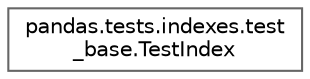 digraph "Graphical Class Hierarchy"
{
 // LATEX_PDF_SIZE
  bgcolor="transparent";
  edge [fontname=Helvetica,fontsize=10,labelfontname=Helvetica,labelfontsize=10];
  node [fontname=Helvetica,fontsize=10,shape=box,height=0.2,width=0.4];
  rankdir="LR";
  Node0 [id="Node000000",label="pandas.tests.indexes.test\l_base.TestIndex",height=0.2,width=0.4,color="grey40", fillcolor="white", style="filled",URL="$de/db7/classpandas_1_1tests_1_1indexes_1_1test__base_1_1TestIndex.html",tooltip=" "];
}
